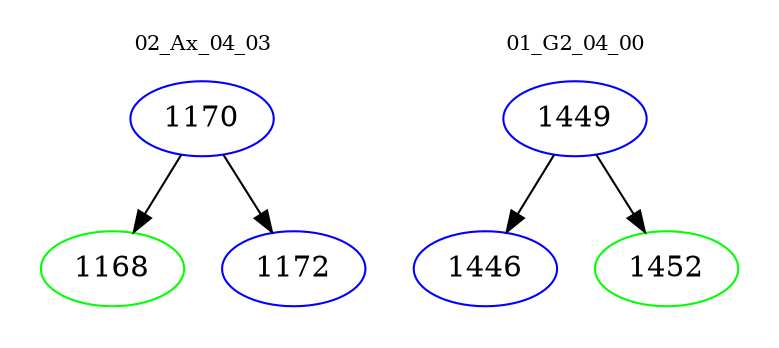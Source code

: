 digraph{
subgraph cluster_0 {
color = white
label = "02_Ax_04_03";
fontsize=10;
T0_1170 [label="1170", color="blue"]
T0_1170 -> T0_1168 [color="black"]
T0_1168 [label="1168", color="green"]
T0_1170 -> T0_1172 [color="black"]
T0_1172 [label="1172", color="blue"]
}
subgraph cluster_1 {
color = white
label = "01_G2_04_00";
fontsize=10;
T1_1449 [label="1449", color="blue"]
T1_1449 -> T1_1446 [color="black"]
T1_1446 [label="1446", color="blue"]
T1_1449 -> T1_1452 [color="black"]
T1_1452 [label="1452", color="green"]
}
}
